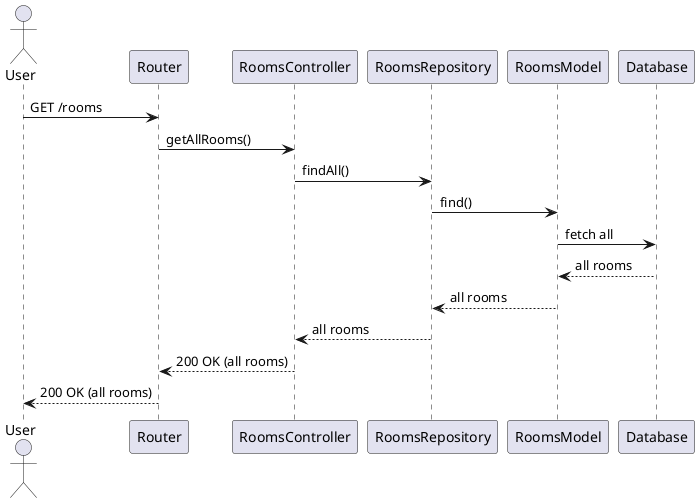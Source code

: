 @startuml
actor User
participant "Router" as Router
participant "RoomsController" as Controller
participant "RoomsRepository" as Repository
participant "RoomsModel" as Model
participant "Database" as DB

User -> Router: GET /rooms
Router -> Controller: getAllRooms()
Controller -> Repository: findAll()
Repository -> Model: find()
Model -> DB: fetch all
DB --> Model: all rooms
Model --> Repository: all rooms
Repository --> Controller: all rooms
Controller --> Router: 200 OK (all rooms)
Router --> User: 200 OK (all rooms)
@enduml

